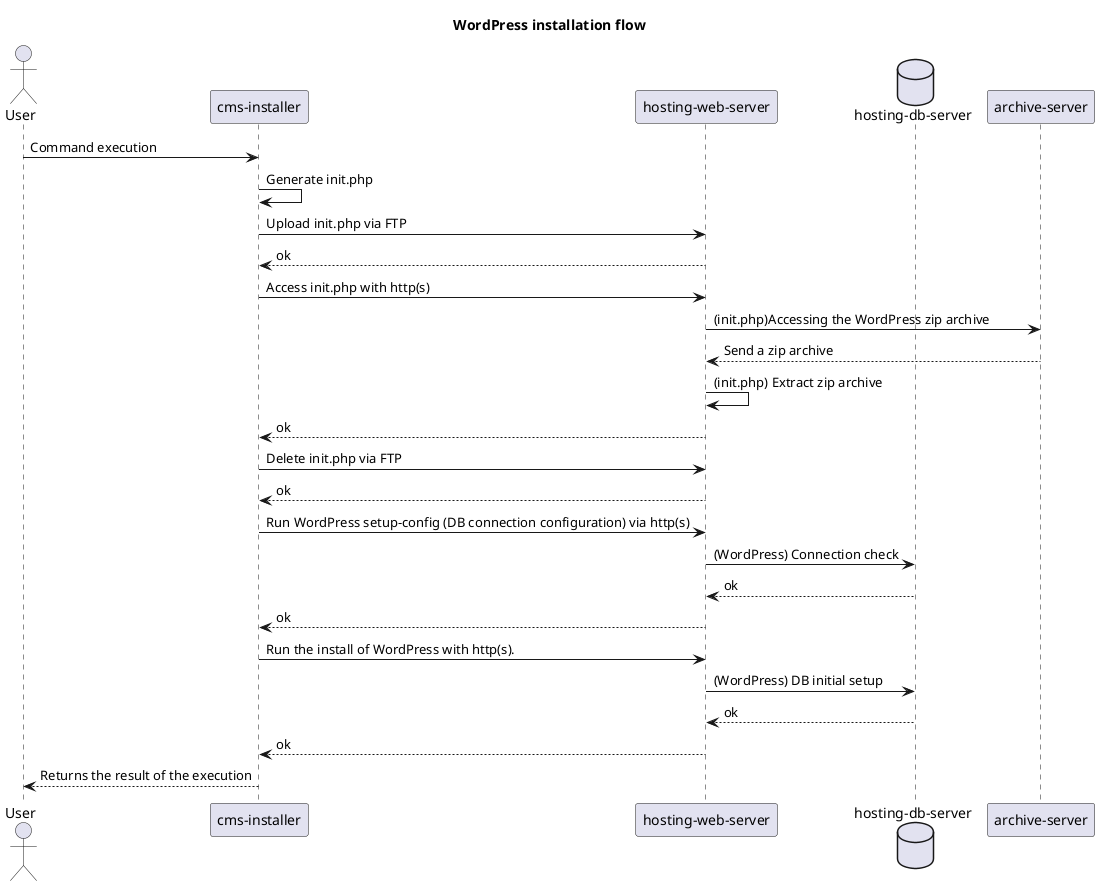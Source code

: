 @startuml
title: WordPress installation flow

actor User order 1
participant "cms-installer" order 2
participant "hosting-web-server" order 2
database "hosting-db-server" order 2
participant "archive-server" order 2

User -> "cms-installer": Command execution

"cms-installer" -> "cms-installer": Generate init.php
"cms-installer" -> "hosting-web-server": Upload init.php via FTP
"hosting-web-server" --> "cms-installer": ok
"cms-installer" -> "hosting-web-server": Access init.php with http(s)
"hosting-web-server" -> "archive-server": (init.php)Accessing the WordPress zip archive
"archive-server" --> "hosting-web-server": Send a zip archive
"hosting-web-server" -> "hosting-web-server": (init.php) Extract zip archive
"hosting-web-server" --> "cms-installer": ok
"cms-installer" -> "hosting-web-server": Delete init.php via FTP
"hosting-web-server" --> "cms-installer": ok
"cms-installer" -> "hosting-web-server": Run WordPress setup-config (DB connection configuration) via http(s)
"hosting-web-server" -> "hosting-db-server": (WordPress) Connection check
"hosting-db-server" --> "hosting-web-server": ok
"hosting-web-server" --> "cms-installer": ok
"cms-installer" -> "hosting-web-server": Run the install of WordPress with http(s).
"hosting-web-server" -> "hosting-db-server": (WordPress) DB initial setup
"hosting-db-server" --> "hosting-web-server": ok
"hosting-web-server" --> "cms-installer": ok

"cms-installer" --> "User": Returns the result of the execution

@enduml
